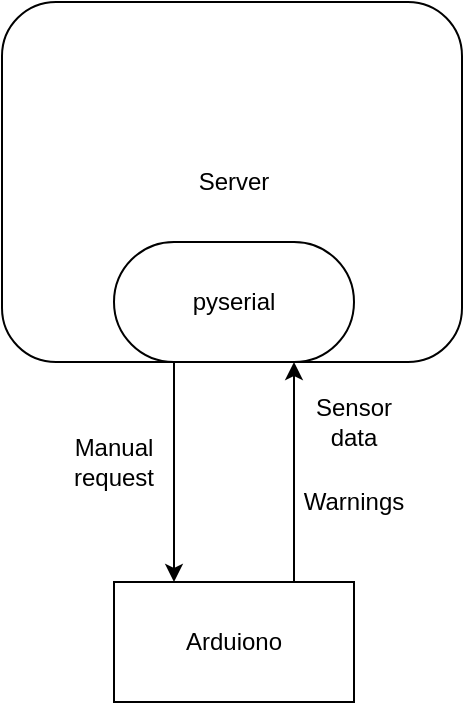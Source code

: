 <mxfile version="10.6.7" type="github"><diagram id="76BuniVojblYJptBrvrO" name="Page-1"><mxGraphModel dx="1010" dy="501" grid="1" gridSize="10" guides="1" tooltips="1" connect="1" arrows="1" fold="1" page="1" pageScale="1" pageWidth="1169" pageHeight="827" math="0" shadow="0"><root><mxCell id="0"/><mxCell id="1" parent="0"/><mxCell id="Ppbqte9i58iNpZVA-XA0-11" value="" style="rounded=1;whiteSpace=wrap;html=1;" vertex="1" parent="1"><mxGeometry x="480" y="240" width="230" height="180" as="geometry"/></mxCell><mxCell id="Ppbqte9i58iNpZVA-XA0-15" style="edgeStyle=orthogonalEdgeStyle;rounded=0;orthogonalLoop=1;jettySize=auto;html=1;exitX=0.75;exitY=0;exitDx=0;exitDy=0;entryX=0.75;entryY=1;entryDx=0;entryDy=0;" edge="1" parent="1" source="Ppbqte9i58iNpZVA-XA0-3" target="Ppbqte9i58iNpZVA-XA0-4"><mxGeometry relative="1" as="geometry"/></mxCell><mxCell id="Ppbqte9i58iNpZVA-XA0-3" value="" style="rounded=0;whiteSpace=wrap;html=1;" vertex="1" parent="1"><mxGeometry x="536" y="530" width="120" height="60" as="geometry"/></mxCell><mxCell id="Ppbqte9i58iNpZVA-XA0-16" style="edgeStyle=orthogonalEdgeStyle;rounded=0;orthogonalLoop=1;jettySize=auto;html=1;exitX=0.25;exitY=1;exitDx=0;exitDy=0;entryX=0.25;entryY=0;entryDx=0;entryDy=0;" edge="1" parent="1" source="Ppbqte9i58iNpZVA-XA0-4" target="Ppbqte9i58iNpZVA-XA0-3"><mxGeometry relative="1" as="geometry"/></mxCell><mxCell id="Ppbqte9i58iNpZVA-XA0-4" value="" style="rounded=1;whiteSpace=wrap;html=1;arcSize=50;" vertex="1" parent="1"><mxGeometry x="536" y="360" width="120" height="60" as="geometry"/></mxCell><mxCell id="Ppbqte9i58iNpZVA-XA0-5" value="Arduiono&lt;br&gt;" style="text;html=1;strokeColor=none;fillColor=none;align=center;verticalAlign=middle;whiteSpace=wrap;rounded=0;" vertex="1" parent="1"><mxGeometry x="576" y="550" width="40" height="20" as="geometry"/></mxCell><mxCell id="Ppbqte9i58iNpZVA-XA0-6" value="pyserial" style="text;html=1;strokeColor=none;fillColor=none;align=center;verticalAlign=middle;whiteSpace=wrap;rounded=0;" vertex="1" parent="1"><mxGeometry x="576" y="380" width="40" height="20" as="geometry"/></mxCell><mxCell id="Ppbqte9i58iNpZVA-XA0-9" value="Manual request&lt;br&gt;" style="text;html=1;strokeColor=none;fillColor=none;align=center;verticalAlign=middle;whiteSpace=wrap;rounded=0;" vertex="1" parent="1"><mxGeometry x="516" y="460" width="40" height="20" as="geometry"/></mxCell><mxCell id="Ppbqte9i58iNpZVA-XA0-10" value="Sensor data&lt;br&gt;" style="text;html=1;strokeColor=none;fillColor=none;align=center;verticalAlign=middle;whiteSpace=wrap;rounded=0;" vertex="1" parent="1"><mxGeometry x="636" y="440" width="40" height="20" as="geometry"/></mxCell><mxCell id="Ppbqte9i58iNpZVA-XA0-17" value="Warnings&lt;br&gt;" style="text;html=1;strokeColor=none;fillColor=none;align=center;verticalAlign=middle;whiteSpace=wrap;rounded=0;" vertex="1" parent="1"><mxGeometry x="636" y="480" width="40" height="20" as="geometry"/></mxCell><mxCell id="Ppbqte9i58iNpZVA-XA0-24" value="Server&lt;br&gt;" style="text;html=1;strokeColor=none;fillColor=none;align=center;verticalAlign=middle;whiteSpace=wrap;rounded=0;" vertex="1" parent="1"><mxGeometry x="576" y="320" width="40" height="20" as="geometry"/></mxCell></root></mxGraphModel></diagram></mxfile>